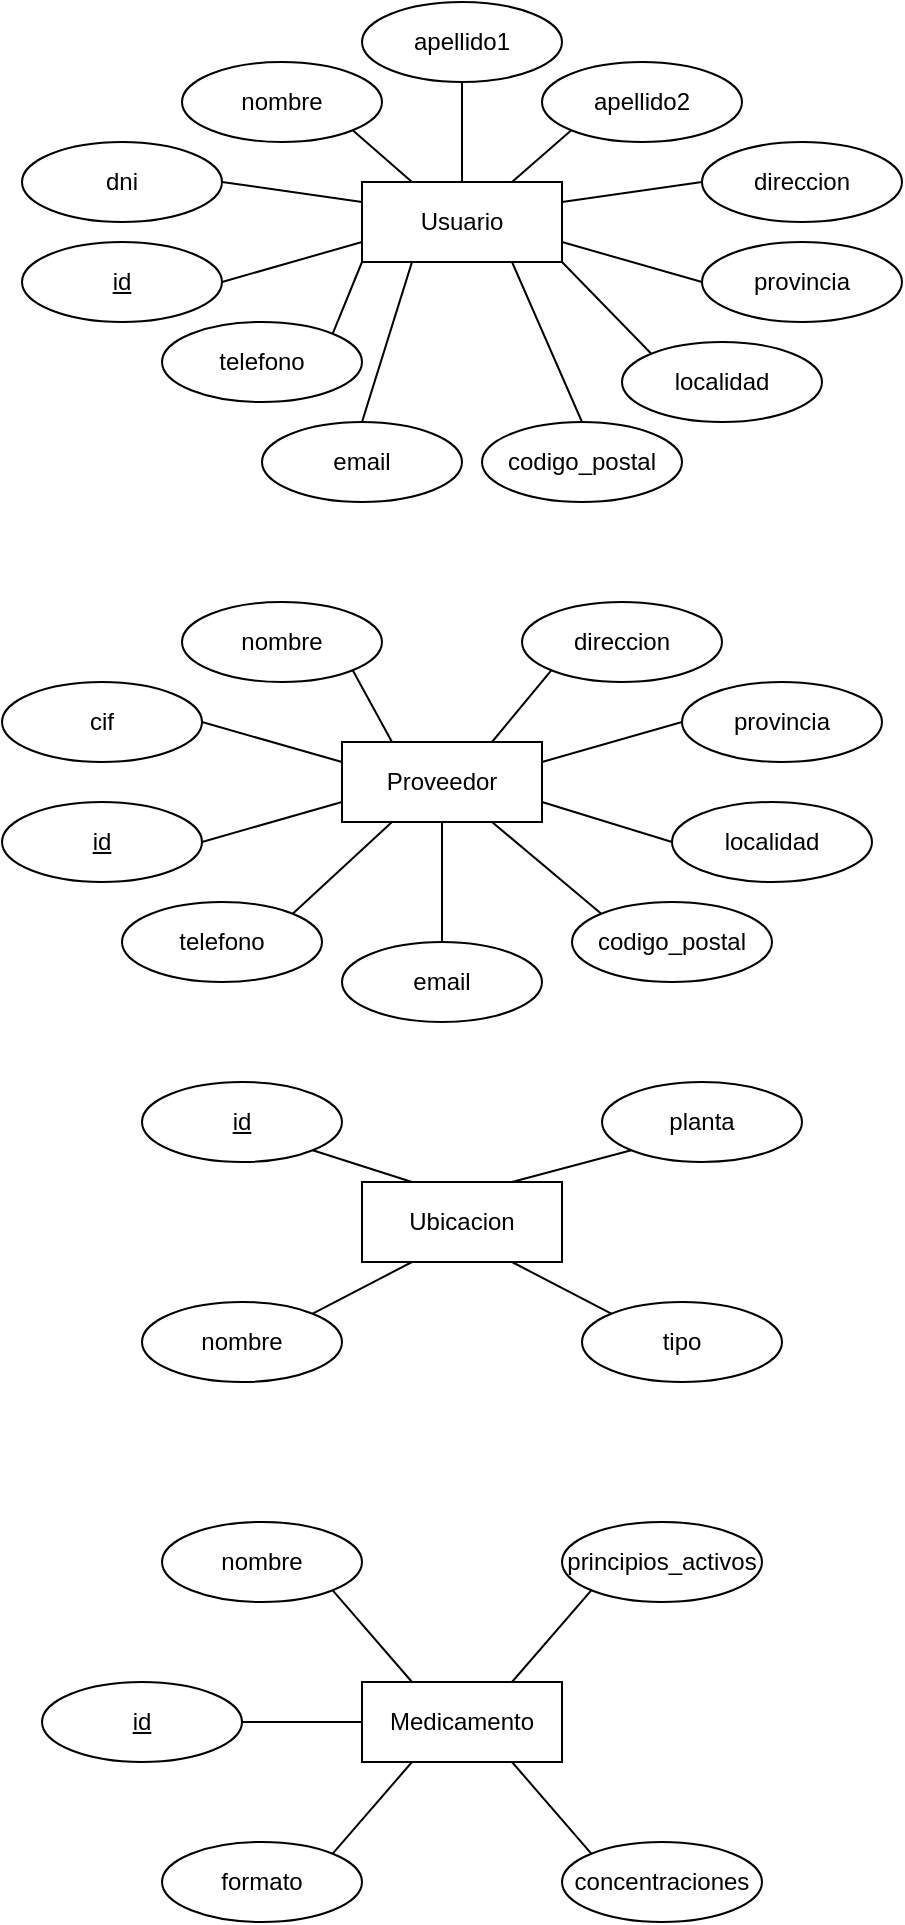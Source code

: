 <mxfile version="24.2.1" type="github">
  <diagram id="R2lEEEUBdFMjLlhIrx00" name="Page-1">
    <mxGraphModel dx="1192" dy="684" grid="1" gridSize="10" guides="1" tooltips="1" connect="1" arrows="1" fold="1" page="1" pageScale="1" pageWidth="850" pageHeight="1100" math="0" shadow="0" extFonts="Permanent Marker^https://fonts.googleapis.com/css?family=Permanent+Marker">
      <root>
        <mxCell id="0" />
        <mxCell id="1" parent="0" />
        <mxCell id="CP5bFm40odVV3JDgffe8-56" value="" style="group" vertex="1" connectable="0" parent="1">
          <mxGeometry y="360" width="440" height="210" as="geometry" />
        </mxCell>
        <mxCell id="CP5bFm40odVV3JDgffe8-29" value="Proveedor" style="whiteSpace=wrap;html=1;align=center;" vertex="1" parent="CP5bFm40odVV3JDgffe8-56">
          <mxGeometry x="170" y="70" width="100" height="40" as="geometry" />
        </mxCell>
        <mxCell id="CP5bFm40odVV3JDgffe8-30" value="&lt;div&gt;nombre&lt;/div&gt;" style="ellipse;whiteSpace=wrap;html=1;align=center;" vertex="1" parent="CP5bFm40odVV3JDgffe8-56">
          <mxGeometry x="90" width="100" height="40" as="geometry" />
        </mxCell>
        <mxCell id="CP5bFm40odVV3JDgffe8-31" value="cif" style="ellipse;whiteSpace=wrap;html=1;align=center;" vertex="1" parent="CP5bFm40odVV3JDgffe8-56">
          <mxGeometry y="40" width="100" height="40" as="geometry" />
        </mxCell>
        <mxCell id="CP5bFm40odVV3JDgffe8-32" value="id" style="ellipse;whiteSpace=wrap;html=1;align=center;fontStyle=4;" vertex="1" parent="CP5bFm40odVV3JDgffe8-56">
          <mxGeometry y="100" width="100" height="40" as="geometry" />
        </mxCell>
        <mxCell id="CP5bFm40odVV3JDgffe8-35" value="direccion" style="ellipse;whiteSpace=wrap;html=1;align=center;" vertex="1" parent="CP5bFm40odVV3JDgffe8-56">
          <mxGeometry x="260" width="100" height="40" as="geometry" />
        </mxCell>
        <mxCell id="CP5bFm40odVV3JDgffe8-36" value="provincia" style="ellipse;whiteSpace=wrap;html=1;align=center;" vertex="1" parent="CP5bFm40odVV3JDgffe8-56">
          <mxGeometry x="340" y="40" width="100" height="40" as="geometry" />
        </mxCell>
        <mxCell id="CP5bFm40odVV3JDgffe8-37" value="localidad" style="ellipse;whiteSpace=wrap;html=1;align=center;" vertex="1" parent="CP5bFm40odVV3JDgffe8-56">
          <mxGeometry x="335" y="100" width="100" height="40" as="geometry" />
        </mxCell>
        <mxCell id="CP5bFm40odVV3JDgffe8-38" value="codigo_postal" style="ellipse;whiteSpace=wrap;html=1;align=center;" vertex="1" parent="CP5bFm40odVV3JDgffe8-56">
          <mxGeometry x="285" y="150" width="100" height="40" as="geometry" />
        </mxCell>
        <mxCell id="CP5bFm40odVV3JDgffe8-39" value="email" style="ellipse;whiteSpace=wrap;html=1;align=center;" vertex="1" parent="CP5bFm40odVV3JDgffe8-56">
          <mxGeometry x="170" y="170" width="100" height="40" as="geometry" />
        </mxCell>
        <mxCell id="CP5bFm40odVV3JDgffe8-40" value="telefono" style="ellipse;whiteSpace=wrap;html=1;align=center;" vertex="1" parent="CP5bFm40odVV3JDgffe8-56">
          <mxGeometry x="60" y="150" width="100" height="40" as="geometry" />
        </mxCell>
        <mxCell id="CP5bFm40odVV3JDgffe8-41" value="" style="endArrow=none;html=1;rounded=0;exitX=1;exitY=0.5;exitDx=0;exitDy=0;entryX=0;entryY=0.75;entryDx=0;entryDy=0;" edge="1" parent="CP5bFm40odVV3JDgffe8-56" source="CP5bFm40odVV3JDgffe8-32" target="CP5bFm40odVV3JDgffe8-29">
          <mxGeometry relative="1" as="geometry">
            <mxPoint x="470" y="110" as="sourcePoint" />
            <mxPoint x="630" y="110" as="targetPoint" />
          </mxGeometry>
        </mxCell>
        <mxCell id="CP5bFm40odVV3JDgffe8-42" value="" style="endArrow=none;html=1;rounded=0;exitX=1;exitY=0.5;exitDx=0;exitDy=0;entryX=0;entryY=0.25;entryDx=0;entryDy=0;" edge="1" parent="CP5bFm40odVV3JDgffe8-56" source="CP5bFm40odVV3JDgffe8-31" target="CP5bFm40odVV3JDgffe8-29">
          <mxGeometry relative="1" as="geometry">
            <mxPoint x="470" y="110" as="sourcePoint" />
            <mxPoint x="630" y="110" as="targetPoint" />
          </mxGeometry>
        </mxCell>
        <mxCell id="CP5bFm40odVV3JDgffe8-43" value="" style="endArrow=none;html=1;rounded=0;exitX=1;exitY=1;exitDx=0;exitDy=0;entryX=0.25;entryY=0;entryDx=0;entryDy=0;" edge="1" parent="CP5bFm40odVV3JDgffe8-56" source="CP5bFm40odVV3JDgffe8-30" target="CP5bFm40odVV3JDgffe8-29">
          <mxGeometry relative="1" as="geometry">
            <mxPoint x="470" y="110" as="sourcePoint" />
            <mxPoint x="630" y="110" as="targetPoint" />
          </mxGeometry>
        </mxCell>
        <mxCell id="CP5bFm40odVV3JDgffe8-46" value="" style="endArrow=none;html=1;rounded=0;exitX=0.75;exitY=0;exitDx=0;exitDy=0;entryX=0;entryY=1;entryDx=0;entryDy=0;" edge="1" parent="CP5bFm40odVV3JDgffe8-56" source="CP5bFm40odVV3JDgffe8-29" target="CP5bFm40odVV3JDgffe8-35">
          <mxGeometry relative="1" as="geometry">
            <mxPoint x="470" y="110" as="sourcePoint" />
            <mxPoint x="630" y="110" as="targetPoint" />
          </mxGeometry>
        </mxCell>
        <mxCell id="CP5bFm40odVV3JDgffe8-47" value="" style="endArrow=none;html=1;rounded=0;exitX=1;exitY=0.25;exitDx=0;exitDy=0;entryX=0;entryY=0.5;entryDx=0;entryDy=0;" edge="1" parent="CP5bFm40odVV3JDgffe8-56" source="CP5bFm40odVV3JDgffe8-29" target="CP5bFm40odVV3JDgffe8-36">
          <mxGeometry relative="1" as="geometry">
            <mxPoint x="470" y="110" as="sourcePoint" />
            <mxPoint x="630" y="110" as="targetPoint" />
          </mxGeometry>
        </mxCell>
        <mxCell id="CP5bFm40odVV3JDgffe8-48" value="" style="endArrow=none;html=1;rounded=0;exitX=1;exitY=0;exitDx=0;exitDy=0;entryX=0.25;entryY=1;entryDx=0;entryDy=0;" edge="1" parent="CP5bFm40odVV3JDgffe8-56" source="CP5bFm40odVV3JDgffe8-40" target="CP5bFm40odVV3JDgffe8-29">
          <mxGeometry relative="1" as="geometry">
            <mxPoint x="470" y="110" as="sourcePoint" />
            <mxPoint x="630" y="110" as="targetPoint" />
          </mxGeometry>
        </mxCell>
        <mxCell id="CP5bFm40odVV3JDgffe8-49" value="" style="endArrow=none;html=1;rounded=0;entryX=0;entryY=0.5;entryDx=0;entryDy=0;exitX=1;exitY=0.75;exitDx=0;exitDy=0;" edge="1" parent="CP5bFm40odVV3JDgffe8-56" source="CP5bFm40odVV3JDgffe8-29" target="CP5bFm40odVV3JDgffe8-37">
          <mxGeometry relative="1" as="geometry">
            <mxPoint x="270" y="140" as="sourcePoint" />
            <mxPoint x="630" y="110" as="targetPoint" />
          </mxGeometry>
        </mxCell>
        <mxCell id="CP5bFm40odVV3JDgffe8-50" value="" style="endArrow=none;html=1;rounded=0;exitX=0.75;exitY=1;exitDx=0;exitDy=0;entryX=0;entryY=0;entryDx=0;entryDy=0;" edge="1" parent="CP5bFm40odVV3JDgffe8-56" source="CP5bFm40odVV3JDgffe8-29" target="CP5bFm40odVV3JDgffe8-38">
          <mxGeometry relative="1" as="geometry">
            <mxPoint x="470" y="110" as="sourcePoint" />
            <mxPoint x="630" y="110" as="targetPoint" />
          </mxGeometry>
        </mxCell>
        <mxCell id="CP5bFm40odVV3JDgffe8-51" value="" style="endArrow=none;html=1;rounded=0;exitX=0.5;exitY=0;exitDx=0;exitDy=0;entryX=0.5;entryY=1;entryDx=0;entryDy=0;" edge="1" parent="CP5bFm40odVV3JDgffe8-56" source="CP5bFm40odVV3JDgffe8-39" target="CP5bFm40odVV3JDgffe8-29">
          <mxGeometry relative="1" as="geometry">
            <mxPoint x="470" y="110" as="sourcePoint" />
            <mxPoint x="630" y="110" as="targetPoint" />
          </mxGeometry>
        </mxCell>
        <mxCell id="CP5bFm40odVV3JDgffe8-53" style="edgeStyle=orthogonalEdgeStyle;rounded=0;orthogonalLoop=1;jettySize=auto;html=1;exitX=0.5;exitY=1;exitDx=0;exitDy=0;" edge="1" parent="CP5bFm40odVV3JDgffe8-56" source="CP5bFm40odVV3JDgffe8-38" target="CP5bFm40odVV3JDgffe8-38">
          <mxGeometry relative="1" as="geometry" />
        </mxCell>
        <mxCell id="CP5bFm40odVV3JDgffe8-57" value="" style="group" vertex="1" connectable="0" parent="1">
          <mxGeometry x="10" y="60" width="440" height="250" as="geometry" />
        </mxCell>
        <mxCell id="CP5bFm40odVV3JDgffe8-1" value="&lt;div&gt;Usuario&lt;/div&gt;" style="whiteSpace=wrap;html=1;align=center;" vertex="1" parent="CP5bFm40odVV3JDgffe8-57">
          <mxGeometry x="170" y="90" width="100" height="40" as="geometry" />
        </mxCell>
        <mxCell id="CP5bFm40odVV3JDgffe8-2" value="&lt;div&gt;nombre&lt;/div&gt;" style="ellipse;whiteSpace=wrap;html=1;align=center;" vertex="1" parent="CP5bFm40odVV3JDgffe8-57">
          <mxGeometry x="80" y="30" width="100" height="40" as="geometry" />
        </mxCell>
        <mxCell id="CP5bFm40odVV3JDgffe8-3" value="dni" style="ellipse;whiteSpace=wrap;html=1;align=center;" vertex="1" parent="CP5bFm40odVV3JDgffe8-57">
          <mxGeometry y="70" width="100" height="40" as="geometry" />
        </mxCell>
        <mxCell id="CP5bFm40odVV3JDgffe8-4" value="id" style="ellipse;whiteSpace=wrap;html=1;align=center;fontStyle=4;" vertex="1" parent="CP5bFm40odVV3JDgffe8-57">
          <mxGeometry y="120" width="100" height="40" as="geometry" />
        </mxCell>
        <mxCell id="CP5bFm40odVV3JDgffe8-5" value="&lt;div&gt;apellido1&lt;/div&gt;" style="ellipse;whiteSpace=wrap;html=1;align=center;" vertex="1" parent="CP5bFm40odVV3JDgffe8-57">
          <mxGeometry x="170" width="100" height="40" as="geometry" />
        </mxCell>
        <mxCell id="CP5bFm40odVV3JDgffe8-6" value="apellido2" style="ellipse;whiteSpace=wrap;html=1;align=center;" vertex="1" parent="CP5bFm40odVV3JDgffe8-57">
          <mxGeometry x="260" y="30" width="100" height="40" as="geometry" />
        </mxCell>
        <mxCell id="CP5bFm40odVV3JDgffe8-7" value="direccion" style="ellipse;whiteSpace=wrap;html=1;align=center;" vertex="1" parent="CP5bFm40odVV3JDgffe8-57">
          <mxGeometry x="340" y="70" width="100" height="40" as="geometry" />
        </mxCell>
        <mxCell id="CP5bFm40odVV3JDgffe8-8" value="provincia" style="ellipse;whiteSpace=wrap;html=1;align=center;" vertex="1" parent="CP5bFm40odVV3JDgffe8-57">
          <mxGeometry x="340" y="120" width="100" height="40" as="geometry" />
        </mxCell>
        <mxCell id="CP5bFm40odVV3JDgffe8-9" value="localidad" style="ellipse;whiteSpace=wrap;html=1;align=center;" vertex="1" parent="CP5bFm40odVV3JDgffe8-57">
          <mxGeometry x="300" y="170" width="100" height="40" as="geometry" />
        </mxCell>
        <mxCell id="CP5bFm40odVV3JDgffe8-10" value="codigo_postal" style="ellipse;whiteSpace=wrap;html=1;align=center;" vertex="1" parent="CP5bFm40odVV3JDgffe8-57">
          <mxGeometry x="230" y="210" width="100" height="40" as="geometry" />
        </mxCell>
        <mxCell id="CP5bFm40odVV3JDgffe8-11" value="email" style="ellipse;whiteSpace=wrap;html=1;align=center;" vertex="1" parent="CP5bFm40odVV3JDgffe8-57">
          <mxGeometry x="120" y="210" width="100" height="40" as="geometry" />
        </mxCell>
        <mxCell id="CP5bFm40odVV3JDgffe8-12" value="telefono" style="ellipse;whiteSpace=wrap;html=1;align=center;" vertex="1" parent="CP5bFm40odVV3JDgffe8-57">
          <mxGeometry x="70" y="160" width="100" height="40" as="geometry" />
        </mxCell>
        <mxCell id="CP5bFm40odVV3JDgffe8-14" value="" style="endArrow=none;html=1;rounded=0;exitX=1;exitY=0.5;exitDx=0;exitDy=0;entryX=0;entryY=0.75;entryDx=0;entryDy=0;" edge="1" parent="CP5bFm40odVV3JDgffe8-57" source="CP5bFm40odVV3JDgffe8-4" target="CP5bFm40odVV3JDgffe8-1">
          <mxGeometry relative="1" as="geometry">
            <mxPoint x="470" y="140" as="sourcePoint" />
            <mxPoint x="630" y="140" as="targetPoint" />
          </mxGeometry>
        </mxCell>
        <mxCell id="CP5bFm40odVV3JDgffe8-16" value="" style="endArrow=none;html=1;rounded=0;exitX=1;exitY=0.5;exitDx=0;exitDy=0;entryX=0;entryY=0.25;entryDx=0;entryDy=0;" edge="1" parent="CP5bFm40odVV3JDgffe8-57" source="CP5bFm40odVV3JDgffe8-3" target="CP5bFm40odVV3JDgffe8-1">
          <mxGeometry relative="1" as="geometry">
            <mxPoint x="470" y="140" as="sourcePoint" />
            <mxPoint x="630" y="140" as="targetPoint" />
          </mxGeometry>
        </mxCell>
        <mxCell id="CP5bFm40odVV3JDgffe8-17" value="" style="endArrow=none;html=1;rounded=0;exitX=1;exitY=1;exitDx=0;exitDy=0;entryX=0.25;entryY=0;entryDx=0;entryDy=0;" edge="1" parent="CP5bFm40odVV3JDgffe8-57" source="CP5bFm40odVV3JDgffe8-2" target="CP5bFm40odVV3JDgffe8-1">
          <mxGeometry relative="1" as="geometry">
            <mxPoint x="470" y="140" as="sourcePoint" />
            <mxPoint x="630" y="140" as="targetPoint" />
          </mxGeometry>
        </mxCell>
        <mxCell id="CP5bFm40odVV3JDgffe8-18" value="" style="endArrow=none;html=1;rounded=0;exitX=0.5;exitY=1;exitDx=0;exitDy=0;entryX=0.5;entryY=0;entryDx=0;entryDy=0;" edge="1" parent="CP5bFm40odVV3JDgffe8-57" source="CP5bFm40odVV3JDgffe8-5" target="CP5bFm40odVV3JDgffe8-1">
          <mxGeometry relative="1" as="geometry">
            <mxPoint x="470" y="140" as="sourcePoint" />
            <mxPoint x="630" y="140" as="targetPoint" />
          </mxGeometry>
        </mxCell>
        <mxCell id="CP5bFm40odVV3JDgffe8-19" value="" style="endArrow=none;html=1;rounded=0;exitX=0.75;exitY=0;exitDx=0;exitDy=0;entryX=0;entryY=1;entryDx=0;entryDy=0;" edge="1" parent="CP5bFm40odVV3JDgffe8-57" source="CP5bFm40odVV3JDgffe8-1" target="CP5bFm40odVV3JDgffe8-6">
          <mxGeometry relative="1" as="geometry">
            <mxPoint x="470" y="140" as="sourcePoint" />
            <mxPoint x="630" y="140" as="targetPoint" />
          </mxGeometry>
        </mxCell>
        <mxCell id="CP5bFm40odVV3JDgffe8-20" value="" style="endArrow=none;html=1;rounded=0;exitX=1;exitY=0.25;exitDx=0;exitDy=0;entryX=0;entryY=0.5;entryDx=0;entryDy=0;" edge="1" parent="CP5bFm40odVV3JDgffe8-57" source="CP5bFm40odVV3JDgffe8-1" target="CP5bFm40odVV3JDgffe8-7">
          <mxGeometry relative="1" as="geometry">
            <mxPoint x="470" y="140" as="sourcePoint" />
            <mxPoint x="630" y="140" as="targetPoint" />
          </mxGeometry>
        </mxCell>
        <mxCell id="CP5bFm40odVV3JDgffe8-21" value="" style="endArrow=none;html=1;rounded=0;exitX=1;exitY=0.75;exitDx=0;exitDy=0;entryX=0;entryY=0.5;entryDx=0;entryDy=0;" edge="1" parent="CP5bFm40odVV3JDgffe8-57" source="CP5bFm40odVV3JDgffe8-1" target="CP5bFm40odVV3JDgffe8-8">
          <mxGeometry relative="1" as="geometry">
            <mxPoint x="470" y="140" as="sourcePoint" />
            <mxPoint x="630" y="140" as="targetPoint" />
          </mxGeometry>
        </mxCell>
        <mxCell id="CP5bFm40odVV3JDgffe8-22" value="" style="endArrow=none;html=1;rounded=0;exitX=1;exitY=0;exitDx=0;exitDy=0;entryX=0;entryY=1;entryDx=0;entryDy=0;" edge="1" parent="CP5bFm40odVV3JDgffe8-57" source="CP5bFm40odVV3JDgffe8-12" target="CP5bFm40odVV3JDgffe8-1">
          <mxGeometry relative="1" as="geometry">
            <mxPoint x="470" y="140" as="sourcePoint" />
            <mxPoint x="630" y="140" as="targetPoint" />
          </mxGeometry>
        </mxCell>
        <mxCell id="CP5bFm40odVV3JDgffe8-23" value="" style="endArrow=none;html=1;rounded=0;entryX=0;entryY=0;entryDx=0;entryDy=0;exitX=1;exitY=1;exitDx=0;exitDy=0;" edge="1" parent="CP5bFm40odVV3JDgffe8-57" source="CP5bFm40odVV3JDgffe8-1" target="CP5bFm40odVV3JDgffe8-9">
          <mxGeometry relative="1" as="geometry">
            <mxPoint x="270" y="170" as="sourcePoint" />
            <mxPoint x="630" y="140" as="targetPoint" />
          </mxGeometry>
        </mxCell>
        <mxCell id="CP5bFm40odVV3JDgffe8-24" value="" style="endArrow=none;html=1;rounded=0;exitX=0.75;exitY=1;exitDx=0;exitDy=0;entryX=0.5;entryY=0;entryDx=0;entryDy=0;" edge="1" parent="CP5bFm40odVV3JDgffe8-57" source="CP5bFm40odVV3JDgffe8-1" target="CP5bFm40odVV3JDgffe8-10">
          <mxGeometry relative="1" as="geometry">
            <mxPoint x="470" y="140" as="sourcePoint" />
            <mxPoint x="630" y="140" as="targetPoint" />
          </mxGeometry>
        </mxCell>
        <mxCell id="CP5bFm40odVV3JDgffe8-25" value="" style="endArrow=none;html=1;rounded=0;exitX=0.5;exitY=0;exitDx=0;exitDy=0;entryX=0.25;entryY=1;entryDx=0;entryDy=0;" edge="1" parent="CP5bFm40odVV3JDgffe8-57" source="CP5bFm40odVV3JDgffe8-11" target="CP5bFm40odVV3JDgffe8-1">
          <mxGeometry relative="1" as="geometry">
            <mxPoint x="470" y="140" as="sourcePoint" />
            <mxPoint x="630" y="140" as="targetPoint" />
          </mxGeometry>
        </mxCell>
        <mxCell id="CP5bFm40odVV3JDgffe8-67" value="" style="group" vertex="1" connectable="0" parent="1">
          <mxGeometry x="70" y="600" width="330" height="150" as="geometry" />
        </mxCell>
        <mxCell id="CP5bFm40odVV3JDgffe8-55" value="Ubicacion" style="whiteSpace=wrap;html=1;align=center;" vertex="1" parent="CP5bFm40odVV3JDgffe8-67">
          <mxGeometry x="110" y="50" width="100" height="40" as="geometry" />
        </mxCell>
        <mxCell id="CP5bFm40odVV3JDgffe8-58" value="id" style="ellipse;whiteSpace=wrap;html=1;align=center;fontStyle=4;" vertex="1" parent="CP5bFm40odVV3JDgffe8-67">
          <mxGeometry width="100" height="40" as="geometry" />
        </mxCell>
        <mxCell id="CP5bFm40odVV3JDgffe8-59" value="nombre" style="ellipse;whiteSpace=wrap;html=1;align=center;" vertex="1" parent="CP5bFm40odVV3JDgffe8-67">
          <mxGeometry y="110" width="100" height="40" as="geometry" />
        </mxCell>
        <mxCell id="CP5bFm40odVV3JDgffe8-60" value="planta" style="ellipse;whiteSpace=wrap;html=1;align=center;" vertex="1" parent="CP5bFm40odVV3JDgffe8-67">
          <mxGeometry x="230" width="100" height="40" as="geometry" />
        </mxCell>
        <mxCell id="CP5bFm40odVV3JDgffe8-61" value="tipo" style="ellipse;whiteSpace=wrap;html=1;align=center;" vertex="1" parent="CP5bFm40odVV3JDgffe8-67">
          <mxGeometry x="220" y="110" width="100" height="40" as="geometry" />
        </mxCell>
        <mxCell id="CP5bFm40odVV3JDgffe8-62" value="" style="endArrow=none;html=1;rounded=0;exitX=0;exitY=1;exitDx=0;exitDy=0;entryX=0.75;entryY=0;entryDx=0;entryDy=0;" edge="1" parent="CP5bFm40odVV3JDgffe8-67" source="CP5bFm40odVV3JDgffe8-60" target="CP5bFm40odVV3JDgffe8-55">
          <mxGeometry relative="1" as="geometry">
            <mxPoint x="440" y="-130" as="sourcePoint" />
            <mxPoint x="600" y="-130" as="targetPoint" />
          </mxGeometry>
        </mxCell>
        <mxCell id="CP5bFm40odVV3JDgffe8-63" value="" style="endArrow=none;html=1;rounded=0;exitX=1;exitY=1;exitDx=0;exitDy=0;entryX=0.25;entryY=0;entryDx=0;entryDy=0;" edge="1" parent="CP5bFm40odVV3JDgffe8-67" source="CP5bFm40odVV3JDgffe8-58" target="CP5bFm40odVV3JDgffe8-55">
          <mxGeometry relative="1" as="geometry">
            <mxPoint x="440" y="-130" as="sourcePoint" />
            <mxPoint x="600" y="-130" as="targetPoint" />
          </mxGeometry>
        </mxCell>
        <mxCell id="CP5bFm40odVV3JDgffe8-64" value="" style="endArrow=none;html=1;rounded=0;exitX=0.75;exitY=1;exitDx=0;exitDy=0;entryX=0;entryY=0;entryDx=0;entryDy=0;" edge="1" parent="CP5bFm40odVV3JDgffe8-67" source="CP5bFm40odVV3JDgffe8-55" target="CP5bFm40odVV3JDgffe8-61">
          <mxGeometry relative="1" as="geometry">
            <mxPoint x="440" y="-130" as="sourcePoint" />
            <mxPoint x="600" y="-130" as="targetPoint" />
          </mxGeometry>
        </mxCell>
        <mxCell id="CP5bFm40odVV3JDgffe8-65" value="" style="endArrow=none;html=1;rounded=0;exitX=0.25;exitY=1;exitDx=0;exitDy=0;entryX=1;entryY=0;entryDx=0;entryDy=0;" edge="1" parent="CP5bFm40odVV3JDgffe8-67" source="CP5bFm40odVV3JDgffe8-55" target="CP5bFm40odVV3JDgffe8-59">
          <mxGeometry relative="1" as="geometry">
            <mxPoint x="440" y="-130" as="sourcePoint" />
            <mxPoint x="600" y="-130" as="targetPoint" />
          </mxGeometry>
        </mxCell>
        <mxCell id="CP5bFm40odVV3JDgffe8-79" value="" style="group" vertex="1" connectable="0" parent="1">
          <mxGeometry x="20" y="820" width="360" height="200" as="geometry" />
        </mxCell>
        <mxCell id="CP5bFm40odVV3JDgffe8-68" value="Medicamento" style="whiteSpace=wrap;html=1;align=center;" vertex="1" parent="CP5bFm40odVV3JDgffe8-79">
          <mxGeometry x="160" y="80" width="100" height="40" as="geometry" />
        </mxCell>
        <mxCell id="CP5bFm40odVV3JDgffe8-69" value="nombre" style="ellipse;whiteSpace=wrap;html=1;align=center;" vertex="1" parent="CP5bFm40odVV3JDgffe8-79">
          <mxGeometry x="60" width="100" height="40" as="geometry" />
        </mxCell>
        <mxCell id="CP5bFm40odVV3JDgffe8-70" value="&lt;div&gt;principios_activos&lt;/div&gt;" style="ellipse;whiteSpace=wrap;html=1;align=center;" vertex="1" parent="CP5bFm40odVV3JDgffe8-79">
          <mxGeometry x="260" width="100" height="40" as="geometry" />
        </mxCell>
        <mxCell id="CP5bFm40odVV3JDgffe8-71" value="concentraciones" style="ellipse;whiteSpace=wrap;html=1;align=center;" vertex="1" parent="CP5bFm40odVV3JDgffe8-79">
          <mxGeometry x="260" y="160" width="100" height="40" as="geometry" />
        </mxCell>
        <mxCell id="CP5bFm40odVV3JDgffe8-72" value="formato" style="ellipse;whiteSpace=wrap;html=1;align=center;" vertex="1" parent="CP5bFm40odVV3JDgffe8-79">
          <mxGeometry x="60" y="160" width="100" height="40" as="geometry" />
        </mxCell>
        <mxCell id="CP5bFm40odVV3JDgffe8-73" value="id" style="ellipse;whiteSpace=wrap;html=1;align=center;fontStyle=4;" vertex="1" parent="CP5bFm40odVV3JDgffe8-79">
          <mxGeometry y="80" width="100" height="40" as="geometry" />
        </mxCell>
        <mxCell id="CP5bFm40odVV3JDgffe8-74" value="" style="endArrow=none;html=1;rounded=0;exitX=1;exitY=0.5;exitDx=0;exitDy=0;entryX=0;entryY=0.5;entryDx=0;entryDy=0;" edge="1" parent="CP5bFm40odVV3JDgffe8-79" source="CP5bFm40odVV3JDgffe8-73" target="CP5bFm40odVV3JDgffe8-68">
          <mxGeometry relative="1" as="geometry">
            <mxPoint x="450" y="10" as="sourcePoint" />
            <mxPoint x="610" y="10" as="targetPoint" />
          </mxGeometry>
        </mxCell>
        <mxCell id="CP5bFm40odVV3JDgffe8-75" value="" style="endArrow=none;html=1;rounded=0;exitX=1;exitY=1;exitDx=0;exitDy=0;entryX=0.25;entryY=0;entryDx=0;entryDy=0;" edge="1" parent="CP5bFm40odVV3JDgffe8-79" source="CP5bFm40odVV3JDgffe8-69" target="CP5bFm40odVV3JDgffe8-68">
          <mxGeometry relative="1" as="geometry">
            <mxPoint x="450" y="10" as="sourcePoint" />
            <mxPoint x="610" y="10" as="targetPoint" />
          </mxGeometry>
        </mxCell>
        <mxCell id="CP5bFm40odVV3JDgffe8-76" value="" style="endArrow=none;html=1;rounded=0;exitX=0;exitY=1;exitDx=0;exitDy=0;entryX=0.75;entryY=0;entryDx=0;entryDy=0;" edge="1" parent="CP5bFm40odVV3JDgffe8-79" source="CP5bFm40odVV3JDgffe8-70" target="CP5bFm40odVV3JDgffe8-68">
          <mxGeometry relative="1" as="geometry">
            <mxPoint x="450" y="10" as="sourcePoint" />
            <mxPoint x="610" y="10" as="targetPoint" />
          </mxGeometry>
        </mxCell>
        <mxCell id="CP5bFm40odVV3JDgffe8-77" value="" style="endArrow=none;html=1;rounded=0;entryX=0;entryY=0;entryDx=0;entryDy=0;exitX=0.75;exitY=1;exitDx=0;exitDy=0;" edge="1" parent="CP5bFm40odVV3JDgffe8-79" source="CP5bFm40odVV3JDgffe8-68" target="CP5bFm40odVV3JDgffe8-71">
          <mxGeometry relative="1" as="geometry">
            <mxPoint x="450" y="10" as="sourcePoint" />
            <mxPoint x="610" y="10" as="targetPoint" />
          </mxGeometry>
        </mxCell>
        <mxCell id="CP5bFm40odVV3JDgffe8-78" value="" style="endArrow=none;html=1;rounded=0;exitX=1;exitY=0;exitDx=0;exitDy=0;entryX=0.25;entryY=1;entryDx=0;entryDy=0;" edge="1" parent="CP5bFm40odVV3JDgffe8-79" source="CP5bFm40odVV3JDgffe8-72" target="CP5bFm40odVV3JDgffe8-68">
          <mxGeometry relative="1" as="geometry">
            <mxPoint x="450" y="10" as="sourcePoint" />
            <mxPoint x="610" y="10" as="targetPoint" />
          </mxGeometry>
        </mxCell>
      </root>
    </mxGraphModel>
  </diagram>
</mxfile>
